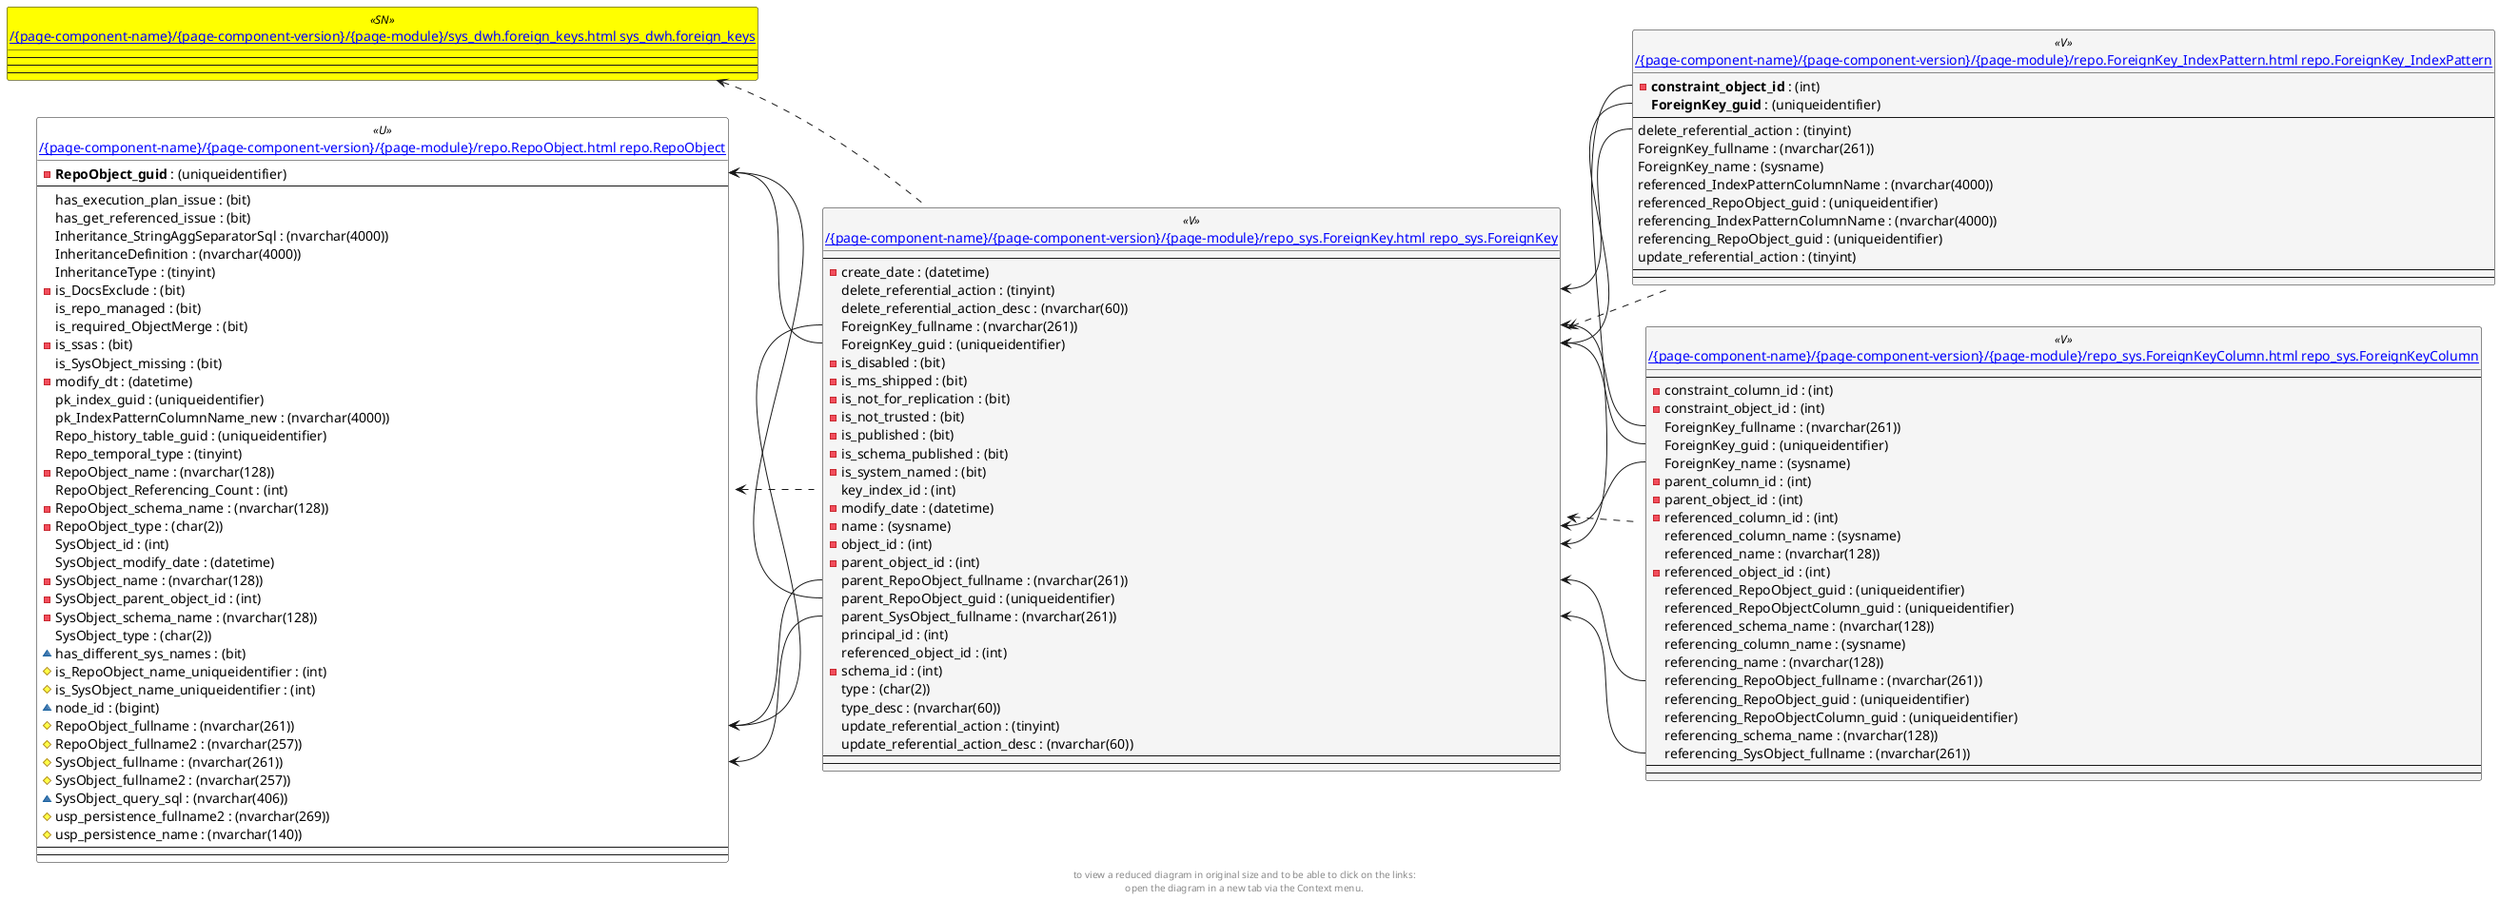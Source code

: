 @startuml
left to right direction
'top to bottom direction
hide circle
'avoide "." issues:
set namespaceSeparator none


skinparam class {
  BackgroundColor White
  BackgroundColor<<FN>> Yellow
  BackgroundColor<<FS>> Yellow
  BackgroundColor<<FT>> LightGray
  BackgroundColor<<IF>> Yellow
  BackgroundColor<<IS>> Yellow
  BackgroundColor<<P>> Aqua
  BackgroundColor<<PC>> Aqua
  BackgroundColor<<SN>> Yellow
  BackgroundColor<<SO>> SlateBlue
  BackgroundColor<<TF>> LightGray
  BackgroundColor<<TR>> Tomato
  BackgroundColor<<U>> White
  BackgroundColor<<V>> WhiteSmoke
  BackgroundColor<<X>> Aqua
}


entity "[[{site-url}/{page-component-name}/{page-component-version}/{page-module}/repo.ForeignKey_IndexPattern.html repo.ForeignKey_IndexPattern]]" as repo.ForeignKey_IndexPattern << V >> {
  - **constraint_object_id** : (int)
  **ForeignKey_guid** : (uniqueidentifier)
  --
  delete_referential_action : (tinyint)
  ForeignKey_fullname : (nvarchar(261))
  ForeignKey_name : (sysname)
  referenced_IndexPatternColumnName : (nvarchar(4000))
  referenced_RepoObject_guid : (uniqueidentifier)
  referencing_IndexPatternColumnName : (nvarchar(4000))
  referencing_RepoObject_guid : (uniqueidentifier)
  update_referential_action : (tinyint)
  --
  --
}

entity "[[{site-url}/{page-component-name}/{page-component-version}/{page-module}/repo.RepoObject.html repo.RepoObject]]" as repo.RepoObject << U >> {
  - **RepoObject_guid** : (uniqueidentifier)
  --
  has_execution_plan_issue : (bit)
  has_get_referenced_issue : (bit)
  Inheritance_StringAggSeparatorSql : (nvarchar(4000))
  InheritanceDefinition : (nvarchar(4000))
  InheritanceType : (tinyint)
  - is_DocsExclude : (bit)
  is_repo_managed : (bit)
  is_required_ObjectMerge : (bit)
  - is_ssas : (bit)
  is_SysObject_missing : (bit)
  - modify_dt : (datetime)
  pk_index_guid : (uniqueidentifier)
  pk_IndexPatternColumnName_new : (nvarchar(4000))
  Repo_history_table_guid : (uniqueidentifier)
  Repo_temporal_type : (tinyint)
  - RepoObject_name : (nvarchar(128))
  RepoObject_Referencing_Count : (int)
  - RepoObject_schema_name : (nvarchar(128))
  - RepoObject_type : (char(2))
  SysObject_id : (int)
  SysObject_modify_date : (datetime)
  - SysObject_name : (nvarchar(128))
  - SysObject_parent_object_id : (int)
  - SysObject_schema_name : (nvarchar(128))
  SysObject_type : (char(2))
  ~ has_different_sys_names : (bit)
  # is_RepoObject_name_uniqueidentifier : (int)
  # is_SysObject_name_uniqueidentifier : (int)
  ~ node_id : (bigint)
  # RepoObject_fullname : (nvarchar(261))
  # RepoObject_fullname2 : (nvarchar(257))
  # SysObject_fullname : (nvarchar(261))
  # SysObject_fullname2 : (nvarchar(257))
  ~ SysObject_query_sql : (nvarchar(406))
  # usp_persistence_fullname2 : (nvarchar(269))
  # usp_persistence_name : (nvarchar(140))
  --
  --
}

entity "[[{site-url}/{page-component-name}/{page-component-version}/{page-module}/repo_sys.ForeignKey.html repo_sys.ForeignKey]]" as repo_sys.ForeignKey << V >> {
  --
  - create_date : (datetime)
  delete_referential_action : (tinyint)
  delete_referential_action_desc : (nvarchar(60))
  ForeignKey_fullname : (nvarchar(261))
  ForeignKey_guid : (uniqueidentifier)
  - is_disabled : (bit)
  - is_ms_shipped : (bit)
  - is_not_for_replication : (bit)
  - is_not_trusted : (bit)
  - is_published : (bit)
  - is_schema_published : (bit)
  - is_system_named : (bit)
  key_index_id : (int)
  - modify_date : (datetime)
  - name : (sysname)
  - object_id : (int)
  - parent_object_id : (int)
  parent_RepoObject_fullname : (nvarchar(261))
  parent_RepoObject_guid : (uniqueidentifier)
  parent_SysObject_fullname : (nvarchar(261))
  principal_id : (int)
  referenced_object_id : (int)
  - schema_id : (int)
  type : (char(2))
  type_desc : (nvarchar(60))
  update_referential_action : (tinyint)
  update_referential_action_desc : (nvarchar(60))
  --
  --
}

entity "[[{site-url}/{page-component-name}/{page-component-version}/{page-module}/repo_sys.ForeignKeyColumn.html repo_sys.ForeignKeyColumn]]" as repo_sys.ForeignKeyColumn << V >> {
  --
  - constraint_column_id : (int)
  - constraint_object_id : (int)
  ForeignKey_fullname : (nvarchar(261))
  ForeignKey_guid : (uniqueidentifier)
  ForeignKey_name : (sysname)
  - parent_column_id : (int)
  - parent_object_id : (int)
  - referenced_column_id : (int)
  referenced_column_name : (sysname)
  referenced_name : (nvarchar(128))
  - referenced_object_id : (int)
  referenced_RepoObject_guid : (uniqueidentifier)
  referenced_RepoObjectColumn_guid : (uniqueidentifier)
  referenced_schema_name : (nvarchar(128))
  referencing_column_name : (sysname)
  referencing_name : (nvarchar(128))
  referencing_RepoObject_fullname : (nvarchar(261))
  referencing_RepoObject_guid : (uniqueidentifier)
  referencing_RepoObjectColumn_guid : (uniqueidentifier)
  referencing_schema_name : (nvarchar(128))
  referencing_SysObject_fullname : (nvarchar(261))
  --
  --
}

entity "[[{site-url}/{page-component-name}/{page-component-version}/{page-module}/sys_dwh.foreign_keys.html sys_dwh.foreign_keys]]" as sys_dwh.foreign_keys << SN >> {
  --
  --
  --
}

repo.RepoObject <.. repo_sys.ForeignKey
repo_sys.ForeignKey <.. repo_sys.ForeignKeyColumn
repo_sys.ForeignKey <.. repo.ForeignKey_IndexPattern
sys_dwh.foreign_keys <.. repo_sys.ForeignKey
repo.RepoObject::RepoObject_fullname <-- repo_sys.ForeignKey::ForeignKey_fullname
repo.RepoObject::RepoObject_fullname <-- repo_sys.ForeignKey::parent_RepoObject_fullname
repo.RepoObject::RepoObject_guid <-- repo_sys.ForeignKey::ForeignKey_guid
repo.RepoObject::RepoObject_guid <-- repo_sys.ForeignKey::parent_RepoObject_guid
repo.RepoObject::SysObject_fullname <-- repo_sys.ForeignKey::parent_SysObject_fullname
repo_sys.ForeignKey::delete_referential_action <-- repo.ForeignKey_IndexPattern::delete_referential_action
repo_sys.ForeignKey::ForeignKey_fullname <-- repo_sys.ForeignKeyColumn::ForeignKey_fullname
repo_sys.ForeignKey::ForeignKey_guid <-- repo_sys.ForeignKeyColumn::ForeignKey_guid
repo_sys.ForeignKey::ForeignKey_guid <-- repo.ForeignKey_IndexPattern::ForeignKey_guid
repo_sys.ForeignKey::name <-- repo_sys.ForeignKeyColumn::ForeignKey_name
repo_sys.ForeignKey::object_id <-- repo.ForeignKey_IndexPattern::constraint_object_id
repo_sys.ForeignKey::parent_RepoObject_fullname <-- repo_sys.ForeignKeyColumn::referencing_RepoObject_fullname
repo_sys.ForeignKey::parent_SysObject_fullname <-- repo_sys.ForeignKeyColumn::referencing_SysObject_fullname
footer
to view a reduced diagram in original size and to be able to click on the links:
open the diagram in a new tab via the Context menu.
end footer

@enduml

